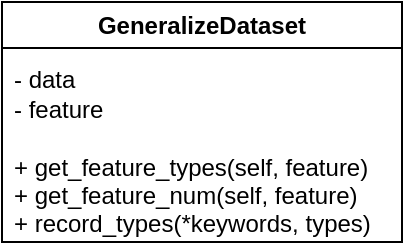<mxfile version="19.0.3" type="device"><diagram name="Page-1" id="e7e014a7-5840-1c2e-5031-d8a46d1fe8dd"><mxGraphModel dx="1018" dy="654" grid="1" gridSize="10" guides="1" tooltips="1" connect="1" arrows="1" fold="1" page="1" pageScale="1" pageWidth="1169" pageHeight="826" background="none" math="0" shadow="0"><root><mxCell id="0"/><mxCell id="1" parent="0"/><mxCell id="2" value="GeneralizeDataset" style="swimlane;whiteSpace=wrap" parent="1" vertex="1"><mxGeometry x="90" y="160" width="200" height="120" as="geometry"/></mxCell><mxCell id="EMhW9fFEDD6l9ZczQEFB-41" value="- data&lt;br&gt;- feature&lt;br&gt;&lt;br&gt;+ get_feature_types(self, feature)&lt;br&gt;+ get_feature_num(self, feature)&lt;br&gt;+ record_types(*keywords, types)" style="text;html=1;align=left;verticalAlign=middle;resizable=0;points=[];autosize=1;strokeColor=none;fillColor=none;" parent="2" vertex="1"><mxGeometry x="3.88" y="30" width="190" height="90" as="geometry"/></mxCell></root></mxGraphModel></diagram></mxfile>